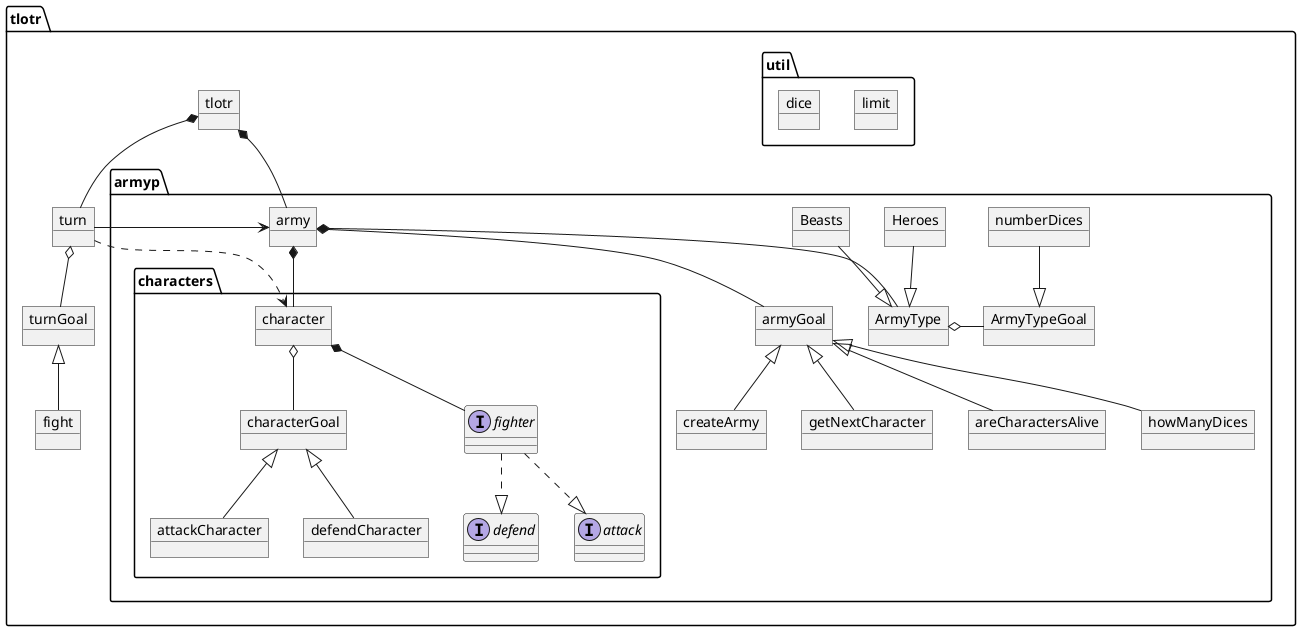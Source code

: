 @startuml fight

package tlotr{
    object tlotr

    object turn
    object turnGoal
    object fight

    package util{
        object limit
        object dice
    }

    package armyp{
        object army

        object armyGoal
        object howManyDices
        object createArmy
        object getNextCharacter
        object areCharactersAlive

        object ArmyType
        object Heroes
        object Beasts
        object ArmyTypeGoal
        object numberDices




        package characters{
            object character
            object characterGoal
            object attackCharacter
            object defendCharacter

            interface fighter
            interface defend
            interface attack

            character o-- characterGoal
            attackCharacter -up-|> characterGoal
            defendCharacter -up-|> characterGoal

            character *-- fighter


            fighter ..|> defend
            fighter ..|> attack
        }


        army o-- armyGoal

        howManyDices -up-|> armyGoal
        getNextCharacter -up-|> armyGoal
        createArmy -up-|> armyGoal
        areCharactersAlive -up-|> armyGoal

        army *-- ArmyType
        ArmyType o-right- ArmyTypeGoal 
        numberDices --|> ArmyTypeGoal


        Heroes --|> ArmyType
        Beasts --|> ArmyType


    }


    tlotr *-- turn
    tlotr *-- army
    army *-- character

    turn -right-> army
    turn ..> character

    turn o-- turnGoal
    fight -up-|> turnGoal




}

@enduml